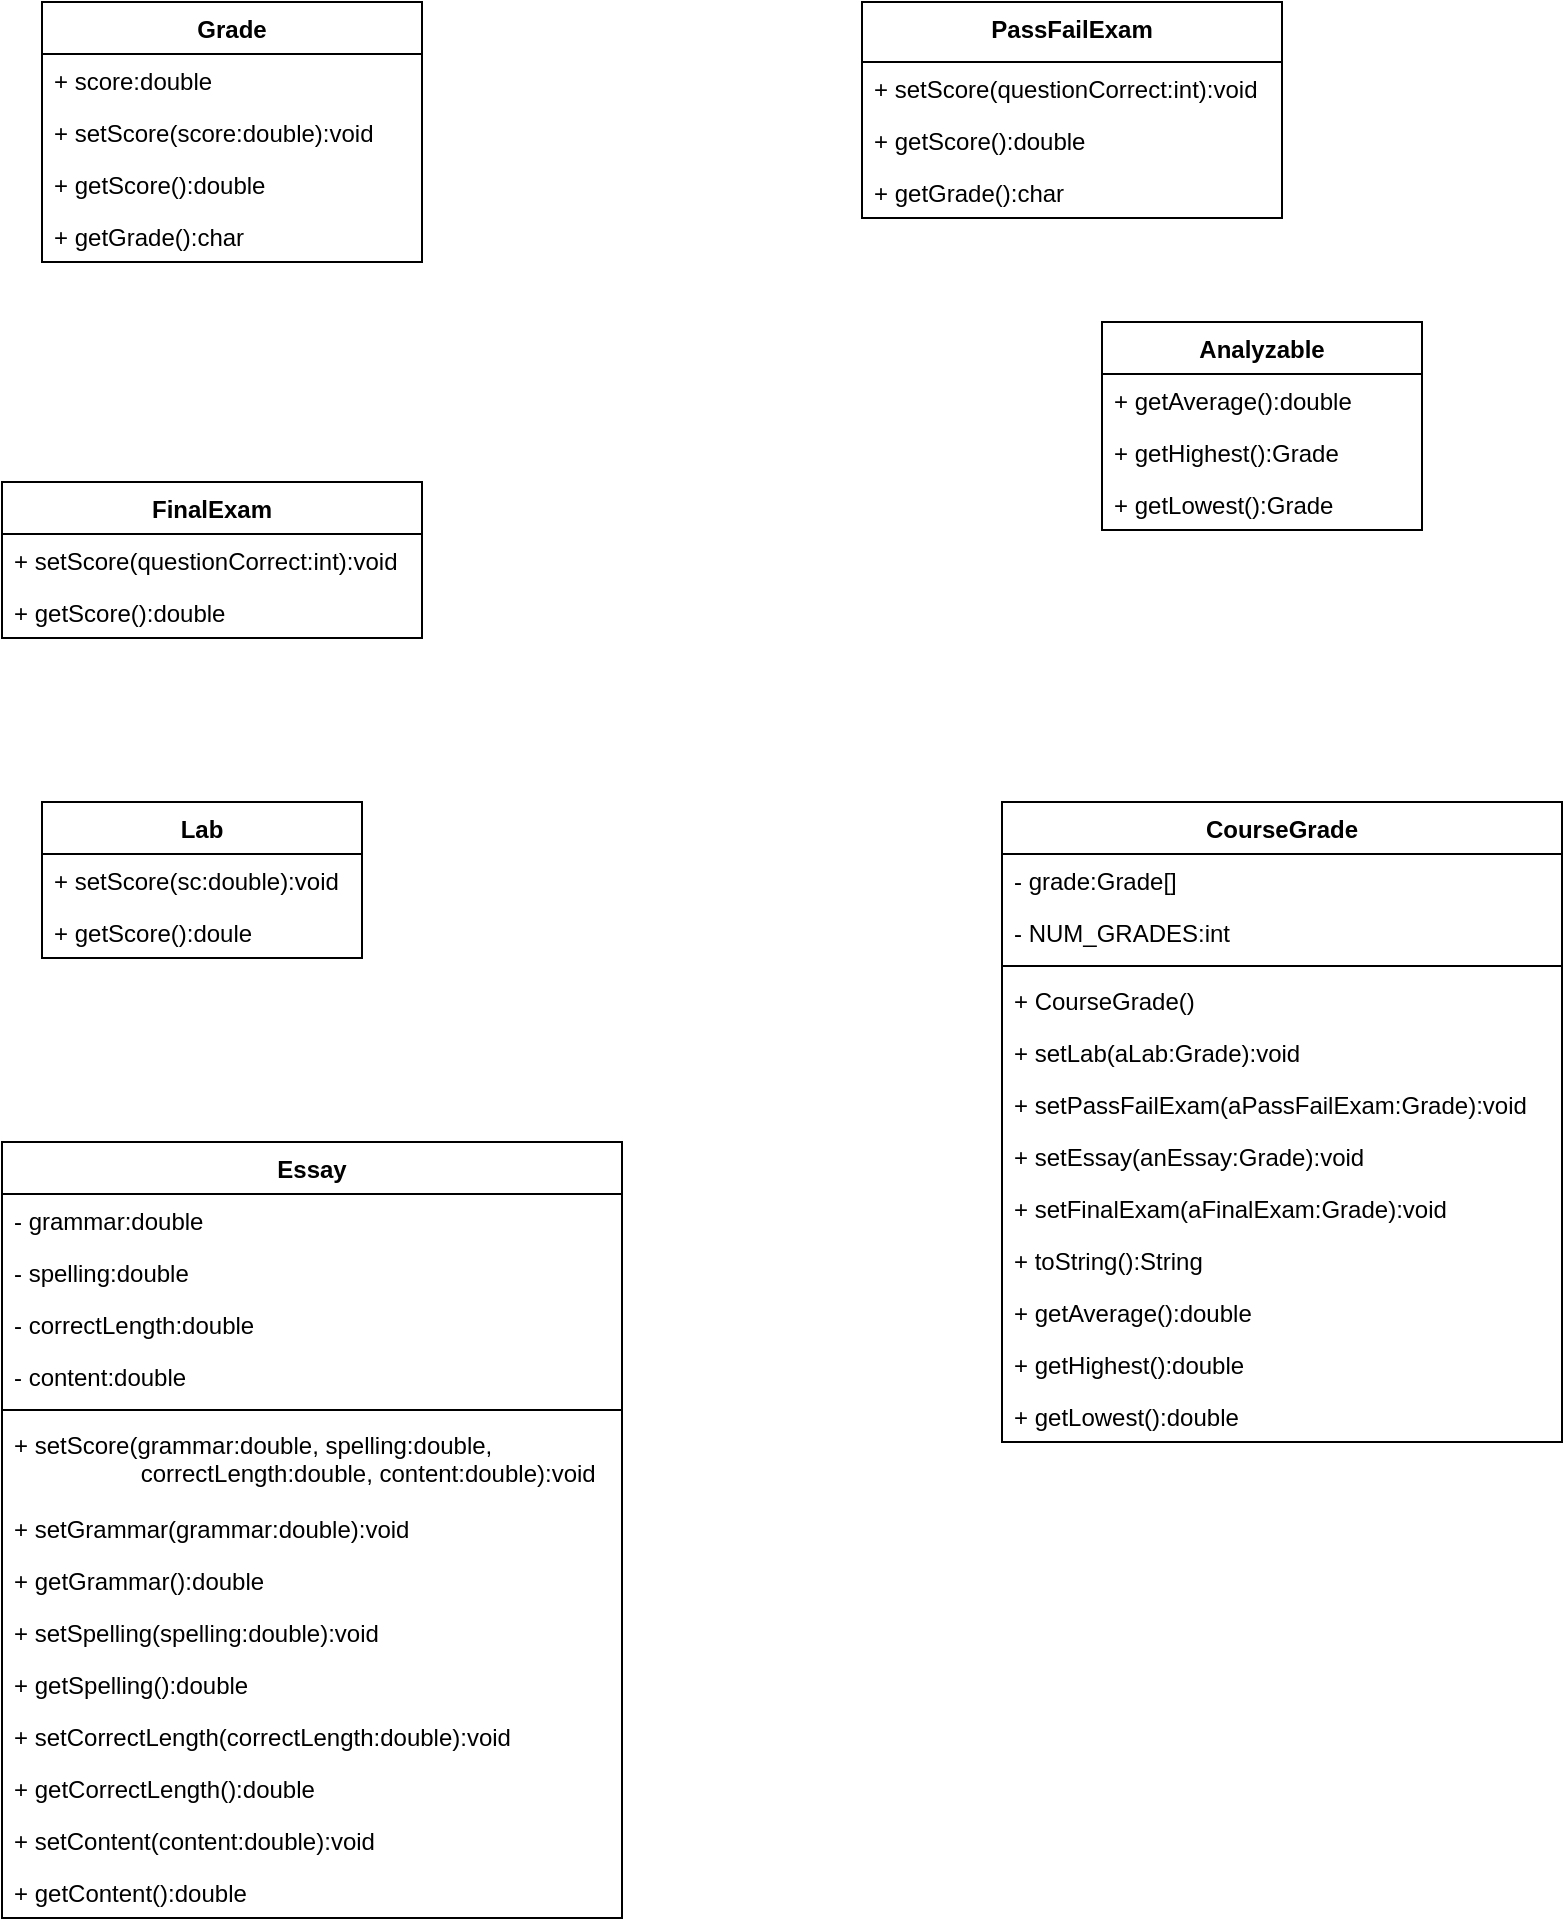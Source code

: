 <mxfile version="13.10.1" type="github">
  <diagram id="w1-cJgne05kwdNBntMp3" name="Page-1">
    <mxGraphModel dx="1532" dy="708" grid="1" gridSize="10" guides="1" tooltips="1" connect="1" arrows="1" fold="1" page="1" pageScale="1" pageWidth="850" pageHeight="1100" math="0" shadow="0">
      <root>
        <mxCell id="0" />
        <mxCell id="1" parent="0" />
        <mxCell id="Epvj0yracvkwAPq-59SV-1" value="Grade" style="swimlane;fontStyle=1;align=center;verticalAlign=top;childLayout=stackLayout;horizontal=1;startSize=26;horizontalStack=0;resizeParent=1;resizeParentMax=0;resizeLast=0;collapsible=1;marginBottom=0;" vertex="1" parent="1">
          <mxGeometry x="80" y="80" width="190" height="130" as="geometry" />
        </mxCell>
        <mxCell id="Epvj0yracvkwAPq-59SV-2" value="+ score:double" style="text;strokeColor=none;fillColor=none;align=left;verticalAlign=top;spacingLeft=4;spacingRight=4;overflow=hidden;rotatable=0;points=[[0,0.5],[1,0.5]];portConstraint=eastwest;" vertex="1" parent="Epvj0yracvkwAPq-59SV-1">
          <mxGeometry y="26" width="190" height="26" as="geometry" />
        </mxCell>
        <mxCell id="Epvj0yracvkwAPq-59SV-4" value="+ setScore(score:double):void" style="text;strokeColor=none;fillColor=none;align=left;verticalAlign=top;spacingLeft=4;spacingRight=4;overflow=hidden;rotatable=0;points=[[0,0.5],[1,0.5]];portConstraint=eastwest;" vertex="1" parent="Epvj0yracvkwAPq-59SV-1">
          <mxGeometry y="52" width="190" height="26" as="geometry" />
        </mxCell>
        <mxCell id="Epvj0yracvkwAPq-59SV-33" value="+ getScore():double" style="text;strokeColor=none;fillColor=none;align=left;verticalAlign=top;spacingLeft=4;spacingRight=4;overflow=hidden;rotatable=0;points=[[0,0.5],[1,0.5]];portConstraint=eastwest;" vertex="1" parent="Epvj0yracvkwAPq-59SV-1">
          <mxGeometry y="78" width="190" height="26" as="geometry" />
        </mxCell>
        <mxCell id="Epvj0yracvkwAPq-59SV-34" value="+ getGrade():char" style="text;strokeColor=none;fillColor=none;align=left;verticalAlign=top;spacingLeft=4;spacingRight=4;overflow=hidden;rotatable=0;points=[[0,0.5],[1,0.5]];portConstraint=eastwest;" vertex="1" parent="Epvj0yracvkwAPq-59SV-1">
          <mxGeometry y="104" width="190" height="26" as="geometry" />
        </mxCell>
        <mxCell id="Epvj0yracvkwAPq-59SV-5" value="PassFailExam" style="swimlane;fontStyle=1;align=center;verticalAlign=top;childLayout=stackLayout;horizontal=1;startSize=30;horizontalStack=0;resizeParent=1;resizeParentMax=0;resizeLast=0;collapsible=1;marginBottom=0;" vertex="1" parent="1">
          <mxGeometry x="490" y="80" width="210" height="108" as="geometry" />
        </mxCell>
        <mxCell id="Epvj0yracvkwAPq-59SV-6" value="+ setScore(questionCorrect:int):void" style="text;strokeColor=none;fillColor=none;align=left;verticalAlign=top;spacingLeft=4;spacingRight=4;overflow=hidden;rotatable=0;points=[[0,0.5],[1,0.5]];portConstraint=eastwest;" vertex="1" parent="Epvj0yracvkwAPq-59SV-5">
          <mxGeometry y="30" width="210" height="26" as="geometry" />
        </mxCell>
        <mxCell id="Epvj0yracvkwAPq-59SV-46" value="+ getScore():double" style="text;strokeColor=none;fillColor=none;align=left;verticalAlign=top;spacingLeft=4;spacingRight=4;overflow=hidden;rotatable=0;points=[[0,0.5],[1,0.5]];portConstraint=eastwest;" vertex="1" parent="Epvj0yracvkwAPq-59SV-5">
          <mxGeometry y="56" width="210" height="26" as="geometry" />
        </mxCell>
        <mxCell id="Epvj0yracvkwAPq-59SV-8" value="+ getGrade():char" style="text;strokeColor=none;fillColor=none;align=left;verticalAlign=top;spacingLeft=4;spacingRight=4;overflow=hidden;rotatable=0;points=[[0,0.5],[1,0.5]];portConstraint=eastwest;" vertex="1" parent="Epvj0yracvkwAPq-59SV-5">
          <mxGeometry y="82" width="210" height="26" as="geometry" />
        </mxCell>
        <mxCell id="Epvj0yracvkwAPq-59SV-9" value="FinalExam" style="swimlane;fontStyle=1;align=center;verticalAlign=top;childLayout=stackLayout;horizontal=1;startSize=26;horizontalStack=0;resizeParent=1;resizeParentMax=0;resizeLast=0;collapsible=1;marginBottom=0;" vertex="1" parent="1">
          <mxGeometry x="60" y="320" width="210" height="78" as="geometry" />
        </mxCell>
        <mxCell id="Epvj0yracvkwAPq-59SV-10" value="+ setScore(questionCorrect:int):void" style="text;strokeColor=none;fillColor=none;align=left;verticalAlign=top;spacingLeft=4;spacingRight=4;overflow=hidden;rotatable=0;points=[[0,0.5],[1,0.5]];portConstraint=eastwest;" vertex="1" parent="Epvj0yracvkwAPq-59SV-9">
          <mxGeometry y="26" width="210" height="26" as="geometry" />
        </mxCell>
        <mxCell id="Epvj0yracvkwAPq-59SV-12" value="+ getScore():double" style="text;strokeColor=none;fillColor=none;align=left;verticalAlign=top;spacingLeft=4;spacingRight=4;overflow=hidden;rotatable=0;points=[[0,0.5],[1,0.5]];portConstraint=eastwest;" vertex="1" parent="Epvj0yracvkwAPq-59SV-9">
          <mxGeometry y="52" width="210" height="26" as="geometry" />
        </mxCell>
        <mxCell id="Epvj0yracvkwAPq-59SV-13" value="Analyzable" style="swimlane;fontStyle=1;align=center;verticalAlign=top;childLayout=stackLayout;horizontal=1;startSize=26;horizontalStack=0;resizeParent=1;resizeParentMax=0;resizeLast=0;collapsible=1;marginBottom=0;" vertex="1" parent="1">
          <mxGeometry x="610" y="240" width="160" height="104" as="geometry" />
        </mxCell>
        <mxCell id="Epvj0yracvkwAPq-59SV-14" value="+ getAverage():double" style="text;strokeColor=none;fillColor=none;align=left;verticalAlign=top;spacingLeft=4;spacingRight=4;overflow=hidden;rotatable=0;points=[[0,0.5],[1,0.5]];portConstraint=eastwest;" vertex="1" parent="Epvj0yracvkwAPq-59SV-13">
          <mxGeometry y="26" width="160" height="26" as="geometry" />
        </mxCell>
        <mxCell id="Epvj0yracvkwAPq-59SV-16" value="+ getHighest():Grade" style="text;strokeColor=none;fillColor=none;align=left;verticalAlign=top;spacingLeft=4;spacingRight=4;overflow=hidden;rotatable=0;points=[[0,0.5],[1,0.5]];portConstraint=eastwest;" vertex="1" parent="Epvj0yracvkwAPq-59SV-13">
          <mxGeometry y="52" width="160" height="26" as="geometry" />
        </mxCell>
        <mxCell id="Epvj0yracvkwAPq-59SV-47" value="+ getLowest():Grade" style="text;strokeColor=none;fillColor=none;align=left;verticalAlign=top;spacingLeft=4;spacingRight=4;overflow=hidden;rotatable=0;points=[[0,0.5],[1,0.5]];portConstraint=eastwest;" vertex="1" parent="Epvj0yracvkwAPq-59SV-13">
          <mxGeometry y="78" width="160" height="26" as="geometry" />
        </mxCell>
        <mxCell id="Epvj0yracvkwAPq-59SV-17" value="CourseGrade" style="swimlane;fontStyle=1;align=center;verticalAlign=top;childLayout=stackLayout;horizontal=1;startSize=26;horizontalStack=0;resizeParent=1;resizeParentMax=0;resizeLast=0;collapsible=1;marginBottom=0;" vertex="1" parent="1">
          <mxGeometry x="560" y="480" width="280" height="320" as="geometry" />
        </mxCell>
        <mxCell id="Epvj0yracvkwAPq-59SV-48" value="- grade:Grade[]" style="text;strokeColor=none;fillColor=none;align=left;verticalAlign=top;spacingLeft=4;spacingRight=4;overflow=hidden;rotatable=0;points=[[0,0.5],[1,0.5]];portConstraint=eastwest;" vertex="1" parent="Epvj0yracvkwAPq-59SV-17">
          <mxGeometry y="26" width="280" height="26" as="geometry" />
        </mxCell>
        <mxCell id="Epvj0yracvkwAPq-59SV-18" value="- NUM_GRADES:int" style="text;strokeColor=none;fillColor=none;align=left;verticalAlign=top;spacingLeft=4;spacingRight=4;overflow=hidden;rotatable=0;points=[[0,0.5],[1,0.5]];portConstraint=eastwest;" vertex="1" parent="Epvj0yracvkwAPq-59SV-17">
          <mxGeometry y="52" width="280" height="26" as="geometry" />
        </mxCell>
        <mxCell id="Epvj0yracvkwAPq-59SV-19" value="" style="line;strokeWidth=1;fillColor=none;align=left;verticalAlign=middle;spacingTop=-1;spacingLeft=3;spacingRight=3;rotatable=0;labelPosition=right;points=[];portConstraint=eastwest;" vertex="1" parent="Epvj0yracvkwAPq-59SV-17">
          <mxGeometry y="78" width="280" height="8" as="geometry" />
        </mxCell>
        <mxCell id="Epvj0yracvkwAPq-59SV-49" value="+ CourseGrade()" style="text;strokeColor=none;fillColor=none;align=left;verticalAlign=top;spacingLeft=4;spacingRight=4;overflow=hidden;rotatable=0;points=[[0,0.5],[1,0.5]];portConstraint=eastwest;" vertex="1" parent="Epvj0yracvkwAPq-59SV-17">
          <mxGeometry y="86" width="280" height="26" as="geometry" />
        </mxCell>
        <mxCell id="Epvj0yracvkwAPq-59SV-56" value="+ setLab(aLab:Grade):void" style="text;strokeColor=none;fillColor=none;align=left;verticalAlign=top;spacingLeft=4;spacingRight=4;overflow=hidden;rotatable=0;points=[[0,0.5],[1,0.5]];portConstraint=eastwest;" vertex="1" parent="Epvj0yracvkwAPq-59SV-17">
          <mxGeometry y="112" width="280" height="26" as="geometry" />
        </mxCell>
        <mxCell id="Epvj0yracvkwAPq-59SV-55" value="+ setPassFailExam(aPassFailExam:Grade):void" style="text;strokeColor=none;fillColor=none;align=left;verticalAlign=top;spacingLeft=4;spacingRight=4;overflow=hidden;rotatable=0;points=[[0,0.5],[1,0.5]];portConstraint=eastwest;" vertex="1" parent="Epvj0yracvkwAPq-59SV-17">
          <mxGeometry y="138" width="280" height="26" as="geometry" />
        </mxCell>
        <mxCell id="Epvj0yracvkwAPq-59SV-53" value="+ setEssay(anEssay:Grade):void" style="text;strokeColor=none;fillColor=none;align=left;verticalAlign=top;spacingLeft=4;spacingRight=4;overflow=hidden;rotatable=0;points=[[0,0.5],[1,0.5]];portConstraint=eastwest;" vertex="1" parent="Epvj0yracvkwAPq-59SV-17">
          <mxGeometry y="164" width="280" height="26" as="geometry" />
        </mxCell>
        <mxCell id="Epvj0yracvkwAPq-59SV-54" value="+ setFinalExam(aFinalExam:Grade):void" style="text;strokeColor=none;fillColor=none;align=left;verticalAlign=top;spacingLeft=4;spacingRight=4;overflow=hidden;rotatable=0;points=[[0,0.5],[1,0.5]];portConstraint=eastwest;" vertex="1" parent="Epvj0yracvkwAPq-59SV-17">
          <mxGeometry y="190" width="280" height="26" as="geometry" />
        </mxCell>
        <mxCell id="Epvj0yracvkwAPq-59SV-52" value="+ toString():String" style="text;strokeColor=none;fillColor=none;align=left;verticalAlign=top;spacingLeft=4;spacingRight=4;overflow=hidden;rotatable=0;points=[[0,0.5],[1,0.5]];portConstraint=eastwest;" vertex="1" parent="Epvj0yracvkwAPq-59SV-17">
          <mxGeometry y="216" width="280" height="26" as="geometry" />
        </mxCell>
        <mxCell id="Epvj0yracvkwAPq-59SV-20" value="+ getAverage():double" style="text;strokeColor=none;fillColor=none;align=left;verticalAlign=top;spacingLeft=4;spacingRight=4;overflow=hidden;rotatable=0;points=[[0,0.5],[1,0.5]];portConstraint=eastwest;" vertex="1" parent="Epvj0yracvkwAPq-59SV-17">
          <mxGeometry y="242" width="280" height="26" as="geometry" />
        </mxCell>
        <mxCell id="Epvj0yracvkwAPq-59SV-51" value="+ getHighest():double" style="text;strokeColor=none;fillColor=none;align=left;verticalAlign=top;spacingLeft=4;spacingRight=4;overflow=hidden;rotatable=0;points=[[0,0.5],[1,0.5]];portConstraint=eastwest;" vertex="1" parent="Epvj0yracvkwAPq-59SV-17">
          <mxGeometry y="268" width="280" height="26" as="geometry" />
        </mxCell>
        <mxCell id="Epvj0yracvkwAPq-59SV-50" value="+ getLowest():double" style="text;strokeColor=none;fillColor=none;align=left;verticalAlign=top;spacingLeft=4;spacingRight=4;overflow=hidden;rotatable=0;points=[[0,0.5],[1,0.5]];portConstraint=eastwest;" vertex="1" parent="Epvj0yracvkwAPq-59SV-17">
          <mxGeometry y="294" width="280" height="26" as="geometry" />
        </mxCell>
        <mxCell id="Epvj0yracvkwAPq-59SV-21" value="Lab" style="swimlane;fontStyle=1;align=center;verticalAlign=top;childLayout=stackLayout;horizontal=1;startSize=26;horizontalStack=0;resizeParent=1;resizeParentMax=0;resizeLast=0;collapsible=1;marginBottom=0;" vertex="1" parent="1">
          <mxGeometry x="80" y="480" width="160" height="78" as="geometry" />
        </mxCell>
        <mxCell id="Epvj0yracvkwAPq-59SV-22" value="+ setScore(sc:double):void" style="text;strokeColor=none;fillColor=none;align=left;verticalAlign=top;spacingLeft=4;spacingRight=4;overflow=hidden;rotatable=0;points=[[0,0.5],[1,0.5]];portConstraint=eastwest;" vertex="1" parent="Epvj0yracvkwAPq-59SV-21">
          <mxGeometry y="26" width="160" height="26" as="geometry" />
        </mxCell>
        <mxCell id="Epvj0yracvkwAPq-59SV-24" value="+ getScore():doule" style="text;strokeColor=none;fillColor=none;align=left;verticalAlign=top;spacingLeft=4;spacingRight=4;overflow=hidden;rotatable=0;points=[[0,0.5],[1,0.5]];portConstraint=eastwest;" vertex="1" parent="Epvj0yracvkwAPq-59SV-21">
          <mxGeometry y="52" width="160" height="26" as="geometry" />
        </mxCell>
        <mxCell id="Epvj0yracvkwAPq-59SV-29" value="Essay" style="swimlane;fontStyle=1;align=center;verticalAlign=top;childLayout=stackLayout;horizontal=1;startSize=26;horizontalStack=0;resizeParent=1;resizeParentMax=0;resizeLast=0;collapsible=1;marginBottom=0;" vertex="1" parent="1">
          <mxGeometry x="60" y="650" width="310" height="388" as="geometry" />
        </mxCell>
        <mxCell id="Epvj0yracvkwAPq-59SV-36" value="- grammar:double" style="text;strokeColor=none;fillColor=none;align=left;verticalAlign=top;spacingLeft=4;spacingRight=4;overflow=hidden;rotatable=0;points=[[0,0.5],[1,0.5]];portConstraint=eastwest;" vertex="1" parent="Epvj0yracvkwAPq-59SV-29">
          <mxGeometry y="26" width="310" height="26" as="geometry" />
        </mxCell>
        <mxCell id="Epvj0yracvkwAPq-59SV-37" value="- spelling:double" style="text;strokeColor=none;fillColor=none;align=left;verticalAlign=top;spacingLeft=4;spacingRight=4;overflow=hidden;rotatable=0;points=[[0,0.5],[1,0.5]];portConstraint=eastwest;" vertex="1" parent="Epvj0yracvkwAPq-59SV-29">
          <mxGeometry y="52" width="310" height="26" as="geometry" />
        </mxCell>
        <mxCell id="Epvj0yracvkwAPq-59SV-35" value="- correctLength:double" style="text;strokeColor=none;fillColor=none;align=left;verticalAlign=top;spacingLeft=4;spacingRight=4;overflow=hidden;rotatable=0;points=[[0,0.5],[1,0.5]];portConstraint=eastwest;" vertex="1" parent="Epvj0yracvkwAPq-59SV-29">
          <mxGeometry y="78" width="310" height="26" as="geometry" />
        </mxCell>
        <mxCell id="Epvj0yracvkwAPq-59SV-30" value="- content:double" style="text;strokeColor=none;fillColor=none;align=left;verticalAlign=top;spacingLeft=4;spacingRight=4;overflow=hidden;rotatable=0;points=[[0,0.5],[1,0.5]];portConstraint=eastwest;" vertex="1" parent="Epvj0yracvkwAPq-59SV-29">
          <mxGeometry y="104" width="310" height="26" as="geometry" />
        </mxCell>
        <mxCell id="Epvj0yracvkwAPq-59SV-31" value="" style="line;strokeWidth=1;fillColor=none;align=left;verticalAlign=middle;spacingTop=-1;spacingLeft=3;spacingRight=3;rotatable=0;labelPosition=right;points=[];portConstraint=eastwest;" vertex="1" parent="Epvj0yracvkwAPq-59SV-29">
          <mxGeometry y="130" width="310" height="8" as="geometry" />
        </mxCell>
        <mxCell id="Epvj0yracvkwAPq-59SV-38" value="+ setScore(grammar:double, spelling:double, &#xa;                   correctLength:double, content:double):void" style="text;strokeColor=none;fillColor=none;align=left;verticalAlign=top;spacingLeft=4;spacingRight=4;overflow=hidden;rotatable=0;points=[[0,0.5],[1,0.5]];portConstraint=eastwest;" vertex="1" parent="Epvj0yracvkwAPq-59SV-29">
          <mxGeometry y="138" width="310" height="42" as="geometry" />
        </mxCell>
        <mxCell id="Epvj0yracvkwAPq-59SV-42" value="+ setGrammar(grammar:double):void" style="text;strokeColor=none;fillColor=none;align=left;verticalAlign=top;spacingLeft=4;spacingRight=4;overflow=hidden;rotatable=0;points=[[0,0.5],[1,0.5]];portConstraint=eastwest;" vertex="1" parent="Epvj0yracvkwAPq-59SV-29">
          <mxGeometry y="180" width="310" height="26" as="geometry" />
        </mxCell>
        <mxCell id="Epvj0yracvkwAPq-59SV-45" value="+ getGrammar():double" style="text;strokeColor=none;fillColor=none;align=left;verticalAlign=top;spacingLeft=4;spacingRight=4;overflow=hidden;rotatable=0;points=[[0,0.5],[1,0.5]];portConstraint=eastwest;" vertex="1" parent="Epvj0yracvkwAPq-59SV-29">
          <mxGeometry y="206" width="310" height="26" as="geometry" />
        </mxCell>
        <mxCell id="Epvj0yracvkwAPq-59SV-44" value="+ setSpelling(spelling:double):void" style="text;strokeColor=none;fillColor=none;align=left;verticalAlign=top;spacingLeft=4;spacingRight=4;overflow=hidden;rotatable=0;points=[[0,0.5],[1,0.5]];portConstraint=eastwest;" vertex="1" parent="Epvj0yracvkwAPq-59SV-29">
          <mxGeometry y="232" width="310" height="26" as="geometry" />
        </mxCell>
        <mxCell id="Epvj0yracvkwAPq-59SV-43" value="+ getSpelling():double" style="text;strokeColor=none;fillColor=none;align=left;verticalAlign=top;spacingLeft=4;spacingRight=4;overflow=hidden;rotatable=0;points=[[0,0.5],[1,0.5]];portConstraint=eastwest;" vertex="1" parent="Epvj0yracvkwAPq-59SV-29">
          <mxGeometry y="258" width="310" height="26" as="geometry" />
        </mxCell>
        <mxCell id="Epvj0yracvkwAPq-59SV-40" value="+ setCorrectLength(correctLength:double):void" style="text;strokeColor=none;fillColor=none;align=left;verticalAlign=top;spacingLeft=4;spacingRight=4;overflow=hidden;rotatable=0;points=[[0,0.5],[1,0.5]];portConstraint=eastwest;" vertex="1" parent="Epvj0yracvkwAPq-59SV-29">
          <mxGeometry y="284" width="310" height="26" as="geometry" />
        </mxCell>
        <mxCell id="Epvj0yracvkwAPq-59SV-41" value="+ getCorrectLength():double" style="text;strokeColor=none;fillColor=none;align=left;verticalAlign=top;spacingLeft=4;spacingRight=4;overflow=hidden;rotatable=0;points=[[0,0.5],[1,0.5]];portConstraint=eastwest;" vertex="1" parent="Epvj0yracvkwAPq-59SV-29">
          <mxGeometry y="310" width="310" height="26" as="geometry" />
        </mxCell>
        <mxCell id="Epvj0yracvkwAPq-59SV-32" value="+ setContent(content:double):void" style="text;strokeColor=none;fillColor=none;align=left;verticalAlign=top;spacingLeft=4;spacingRight=4;overflow=hidden;rotatable=0;points=[[0,0.5],[1,0.5]];portConstraint=eastwest;" vertex="1" parent="Epvj0yracvkwAPq-59SV-29">
          <mxGeometry y="336" width="310" height="26" as="geometry" />
        </mxCell>
        <mxCell id="Epvj0yracvkwAPq-59SV-39" value="+ getContent():double" style="text;strokeColor=none;fillColor=none;align=left;verticalAlign=top;spacingLeft=4;spacingRight=4;overflow=hidden;rotatable=0;points=[[0,0.5],[1,0.5]];portConstraint=eastwest;" vertex="1" parent="Epvj0yracvkwAPq-59SV-29">
          <mxGeometry y="362" width="310" height="26" as="geometry" />
        </mxCell>
      </root>
    </mxGraphModel>
  </diagram>
</mxfile>
